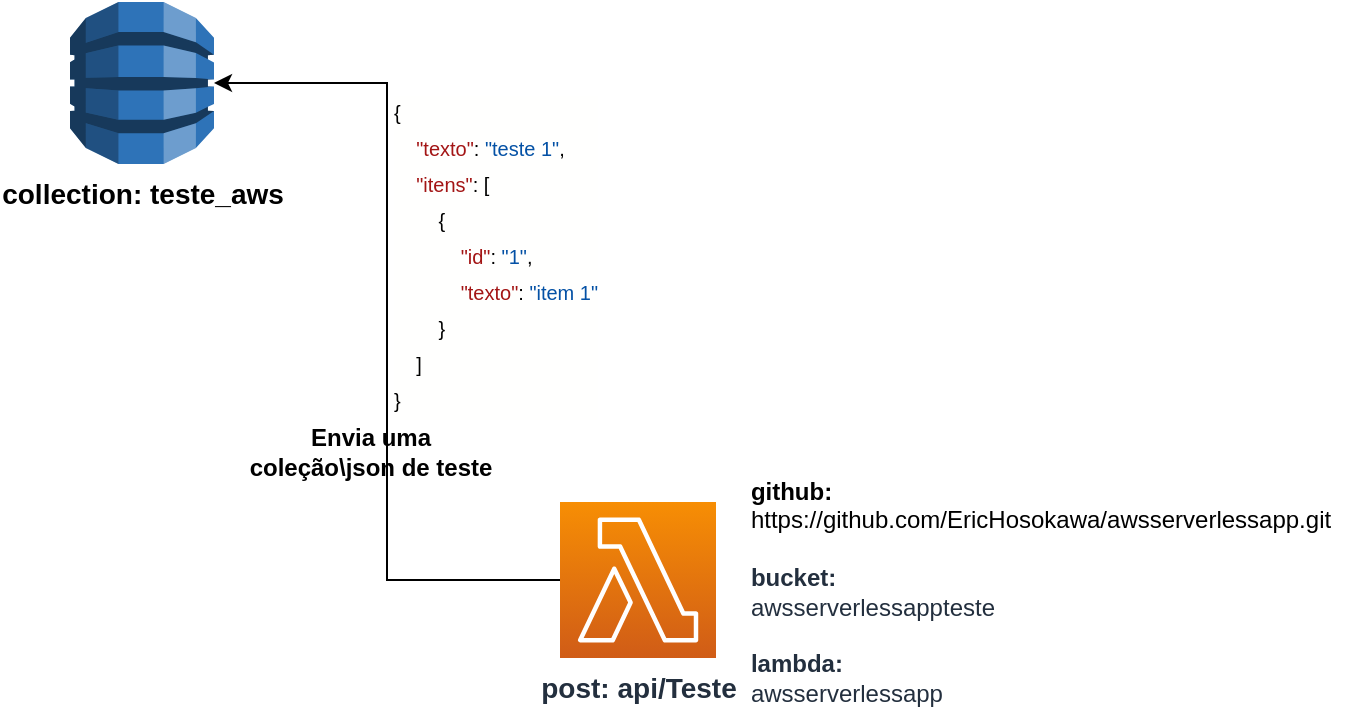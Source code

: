 <mxfile version="14.8.1" type="github">
  <diagram id="HA0yqUnL6FUzC9u8tDtn" name="aws test">
    <mxGraphModel dx="1038" dy="547" grid="1" gridSize="10" guides="1" tooltips="1" connect="1" arrows="1" fold="1" page="1" pageScale="1" pageWidth="827" pageHeight="1169" math="0" shadow="0">
      <root>
        <mxCell id="0" />
        <mxCell id="1" parent="0" />
        <mxCell id="0BDjIxXhS_XN223edxbW-5" value="&lt;div style=&quot;color: rgb(0 , 0 , 0) ; background-color: rgb(255 , 255 , 254) ; font-weight: normal ; font-size: 10px ; line-height: 18px&quot;&gt;&lt;div&gt;&lt;span style=&quot;color: #000000&quot;&gt;{&lt;/span&gt;&lt;/div&gt;&lt;div&gt;&lt;span style=&quot;color: #000000&quot;&gt;&amp;nbsp;&amp;nbsp;&amp;nbsp;&amp;nbsp;&lt;/span&gt;&lt;span style=&quot;color: #a31515&quot;&gt;&quot;texto&quot;&lt;/span&gt;&lt;span style=&quot;color: #000000&quot;&gt;:&amp;nbsp;&lt;/span&gt;&lt;span style=&quot;color: #0451a5&quot;&gt;&quot;teste&amp;nbsp;1&quot;&lt;/span&gt;&lt;span style=&quot;color: #000000&quot;&gt;,&lt;/span&gt;&lt;/div&gt;&lt;div&gt;&lt;span style=&quot;color: #000000&quot;&gt;&amp;nbsp;&amp;nbsp;&amp;nbsp;&amp;nbsp;&lt;/span&gt;&lt;span style=&quot;color: #a31515&quot;&gt;&quot;itens&quot;&lt;/span&gt;&lt;span style=&quot;color: #000000&quot;&gt;:&amp;nbsp;[&lt;/span&gt;&lt;/div&gt;&lt;div&gt;&lt;span style=&quot;color: #000000&quot;&gt;&amp;nbsp;&amp;nbsp;&amp;nbsp;&amp;nbsp;&amp;nbsp;&amp;nbsp;&amp;nbsp;&amp;nbsp;{&lt;/span&gt;&lt;/div&gt;&lt;div&gt;&lt;span style=&quot;color: #000000&quot;&gt;&amp;nbsp;&amp;nbsp;&amp;nbsp;&amp;nbsp;&amp;nbsp;&amp;nbsp;&amp;nbsp;&amp;nbsp;&amp;nbsp;&amp;nbsp;&amp;nbsp;&amp;nbsp;&lt;/span&gt;&lt;span style=&quot;color: #a31515&quot;&gt;&quot;id&quot;&lt;/span&gt;&lt;span style=&quot;color: #000000&quot;&gt;:&amp;nbsp;&lt;/span&gt;&lt;span style=&quot;color: #0451a5&quot;&gt;&quot;1&quot;&lt;/span&gt;&lt;span style=&quot;color: #000000&quot;&gt;,&lt;/span&gt;&lt;/div&gt;&lt;div&gt;&lt;span style=&quot;color: #000000&quot;&gt;&amp;nbsp;&amp;nbsp;&amp;nbsp;&amp;nbsp;&amp;nbsp;&amp;nbsp;&amp;nbsp;&amp;nbsp;&amp;nbsp;&amp;nbsp;&amp;nbsp;&amp;nbsp;&lt;/span&gt;&lt;span style=&quot;color: #a31515&quot;&gt;&quot;texto&quot;&lt;/span&gt;&lt;span style=&quot;color: #000000&quot;&gt;:&amp;nbsp;&lt;/span&gt;&lt;span style=&quot;color: #0451a5&quot;&gt;&quot;item&amp;nbsp;1&quot;&lt;/span&gt;&lt;/div&gt;&lt;div&gt;&lt;span style=&quot;color: #000000&quot;&gt;&amp;nbsp;&amp;nbsp;&amp;nbsp;&amp;nbsp;&amp;nbsp;&amp;nbsp;&amp;nbsp;&amp;nbsp;}&lt;/span&gt;&lt;/div&gt;&lt;div&gt;&lt;span style=&quot;color: #000000&quot;&gt;&amp;nbsp;&amp;nbsp;&amp;nbsp;&amp;nbsp;]&lt;/span&gt;&lt;/div&gt;&lt;div&gt;&lt;span style=&quot;color: #000000&quot;&gt;}&lt;/span&gt;&lt;/div&gt;&lt;/div&gt;" style="text;whiteSpace=wrap;html=1;" vertex="1" parent="1">
          <mxGeometry x="290" y="120" width="110" height="170" as="geometry" />
        </mxCell>
        <mxCell id="0BDjIxXhS_XN223edxbW-1" value="&lt;b&gt;&lt;font style=&quot;font-size: 14px&quot;&gt;collection: teste_aws&lt;/font&gt;&lt;/b&gt;" style="outlineConnect=0;dashed=0;verticalLabelPosition=bottom;verticalAlign=top;align=center;html=1;shape=mxgraph.aws3.dynamo_db;fillColor=#2E73B8;gradientColor=none;" vertex="1" parent="1">
          <mxGeometry x="130" y="80" width="72" height="81" as="geometry" />
        </mxCell>
        <mxCell id="0BDjIxXhS_XN223edxbW-3" style="edgeStyle=orthogonalEdgeStyle;rounded=0;orthogonalLoop=1;jettySize=auto;html=1;entryX=1;entryY=0.5;entryDx=0;entryDy=0;entryPerimeter=0;" edge="1" parent="1" source="0BDjIxXhS_XN223edxbW-2" target="0BDjIxXhS_XN223edxbW-1">
          <mxGeometry relative="1" as="geometry" />
        </mxCell>
        <mxCell id="0BDjIxXhS_XN223edxbW-2" value="&lt;b&gt;&lt;font style=&quot;font-size: 14px&quot;&gt;post: api/Teste&lt;br&gt;&lt;/font&gt;&lt;/b&gt;" style="points=[[0,0,0],[0.25,0,0],[0.5,0,0],[0.75,0,0],[1,0,0],[0,1,0],[0.25,1,0],[0.5,1,0],[0.75,1,0],[1,1,0],[0,0.25,0],[0,0.5,0],[0,0.75,0],[1,0.25,0],[1,0.5,0],[1,0.75,0]];outlineConnect=0;fontColor=#232F3E;gradientColor=#F78E04;gradientDirection=north;fillColor=#D05C17;strokeColor=#ffffff;dashed=0;verticalLabelPosition=bottom;verticalAlign=top;align=center;html=1;fontSize=12;fontStyle=0;aspect=fixed;shape=mxgraph.aws4.resourceIcon;resIcon=mxgraph.aws4.lambda;" vertex="1" parent="1">
          <mxGeometry x="375" y="330" width="78" height="78" as="geometry" />
        </mxCell>
        <mxCell id="0BDjIxXhS_XN223edxbW-4" value="&lt;b&gt;Envia uma &lt;br&gt;coleção\json de teste&lt;/b&gt;" style="text;html=1;align=center;verticalAlign=middle;resizable=0;points=[];autosize=1;strokeColor=none;" vertex="1" parent="1">
          <mxGeometry x="210" y="290" width="140" height="30" as="geometry" />
        </mxCell>
        <mxCell id="0BDjIxXhS_XN223edxbW-7" value="&lt;font&gt;&lt;b style=&quot;font-size: 12px ; color: rgb(35 , 47 , 62)&quot;&gt;&lt;font style=&quot;font-size: 12px&quot;&gt;&lt;div style=&quot;text-align: left&quot;&gt;&lt;span style=&quot;color: rgb(0 , 0 , 0)&quot;&gt;github:&amp;nbsp;&lt;/span&gt;&lt;/div&gt;&lt;div style=&quot;text-align: left&quot;&gt;&lt;span style=&quot;color: rgb(0 , 0 , 0) ; font-weight: normal&quot;&gt;https://github.com/EricHosokawa/awsserverlessapp.git&lt;/span&gt;&lt;/div&gt;&lt;div style=&quot;text-align: left&quot;&gt;&lt;span style=&quot;color: rgb(0 , 0 , 0) ; font-weight: normal&quot;&gt;&lt;br&gt;&lt;/span&gt;&lt;/div&gt;&lt;/font&gt;&lt;/b&gt;&lt;font style=&quot;font-size: 12px ; color: rgb(35 , 47 , 62)&quot;&gt;&lt;div style=&quot;text-align: left&quot;&gt;&lt;span&gt;&lt;b&gt;bucket:&amp;nbsp;&lt;/b&gt;&lt;/span&gt;&lt;/div&gt;&lt;div style=&quot;text-align: left&quot;&gt;&lt;span&gt;awsserverlessappteste&lt;/span&gt;&lt;/div&gt;&lt;div style=&quot;text-align: left&quot;&gt;&lt;span&gt;&lt;br&gt;&lt;/span&gt;&lt;/div&gt;&lt;div style=&quot;text-align: left&quot;&gt;&lt;b&gt;lambda:&amp;nbsp;&lt;/b&gt;&lt;/div&gt;&lt;div style=&quot;text-align: left&quot;&gt;awsserverlessapp&lt;/div&gt;&lt;/font&gt;&lt;/font&gt;" style="text;html=1;align=center;verticalAlign=middle;resizable=0;points=[];autosize=1;strokeColor=none;" vertex="1" parent="1">
          <mxGeometry x="460" y="320" width="310" height="110" as="geometry" />
        </mxCell>
      </root>
    </mxGraphModel>
  </diagram>
</mxfile>
